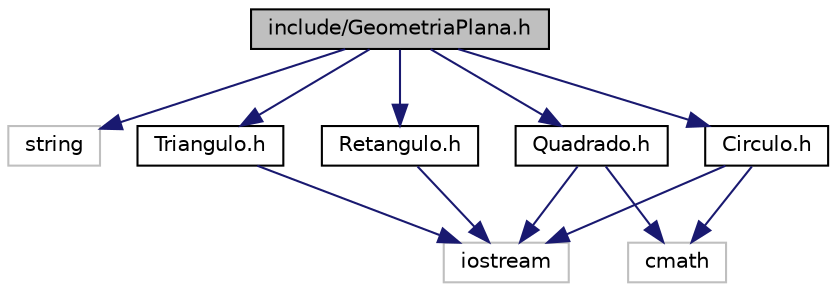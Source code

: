 digraph "include/GeometriaPlana.h"
{
  edge [fontname="Helvetica",fontsize="10",labelfontname="Helvetica",labelfontsize="10"];
  node [fontname="Helvetica",fontsize="10",shape=record];
  Node1 [label="include/GeometriaPlana.h",height=0.2,width=0.4,color="black", fillcolor="grey75", style="filled", fontcolor="black"];
  Node1 -> Node2 [color="midnightblue",fontsize="10",style="solid",fontname="Helvetica"];
  Node2 [label="string",height=0.2,width=0.4,color="grey75", fillcolor="white", style="filled"];
  Node1 -> Node3 [color="midnightblue",fontsize="10",style="solid",fontname="Helvetica"];
  Node3 [label="Circulo.h",height=0.2,width=0.4,color="black", fillcolor="white", style="filled",URL="$Circulo_8h.html",tooltip="Classe responsável pelo calculo da área e perímetro do circulo. "];
  Node3 -> Node4 [color="midnightblue",fontsize="10",style="solid",fontname="Helvetica"];
  Node4 [label="iostream",height=0.2,width=0.4,color="grey75", fillcolor="white", style="filled"];
  Node3 -> Node5 [color="midnightblue",fontsize="10",style="solid",fontname="Helvetica"];
  Node5 [label="cmath",height=0.2,width=0.4,color="grey75", fillcolor="white", style="filled"];
  Node1 -> Node6 [color="midnightblue",fontsize="10",style="solid",fontname="Helvetica"];
  Node6 [label="Quadrado.h",height=0.2,width=0.4,color="black", fillcolor="white", style="filled",URL="$Quadrado_8h.html",tooltip="Classe responsável pelo calculo da área e perimétro do Quadrado. "];
  Node6 -> Node4 [color="midnightblue",fontsize="10",style="solid",fontname="Helvetica"];
  Node6 -> Node5 [color="midnightblue",fontsize="10",style="solid",fontname="Helvetica"];
  Node1 -> Node7 [color="midnightblue",fontsize="10",style="solid",fontname="Helvetica"];
  Node7 [label="Retangulo.h",height=0.2,width=0.4,color="black", fillcolor="white", style="filled",URL="$Retangulo_8h.html",tooltip="Classe responsável pelo calculo da área e perimétro do Retangulo. "];
  Node7 -> Node4 [color="midnightblue",fontsize="10",style="solid",fontname="Helvetica"];
  Node1 -> Node8 [color="midnightblue",fontsize="10",style="solid",fontname="Helvetica"];
  Node8 [label="Triangulo.h",height=0.2,width=0.4,color="black", fillcolor="white", style="filled",URL="$Triangulo_8h_source.html"];
  Node8 -> Node4 [color="midnightblue",fontsize="10",style="solid",fontname="Helvetica"];
}
